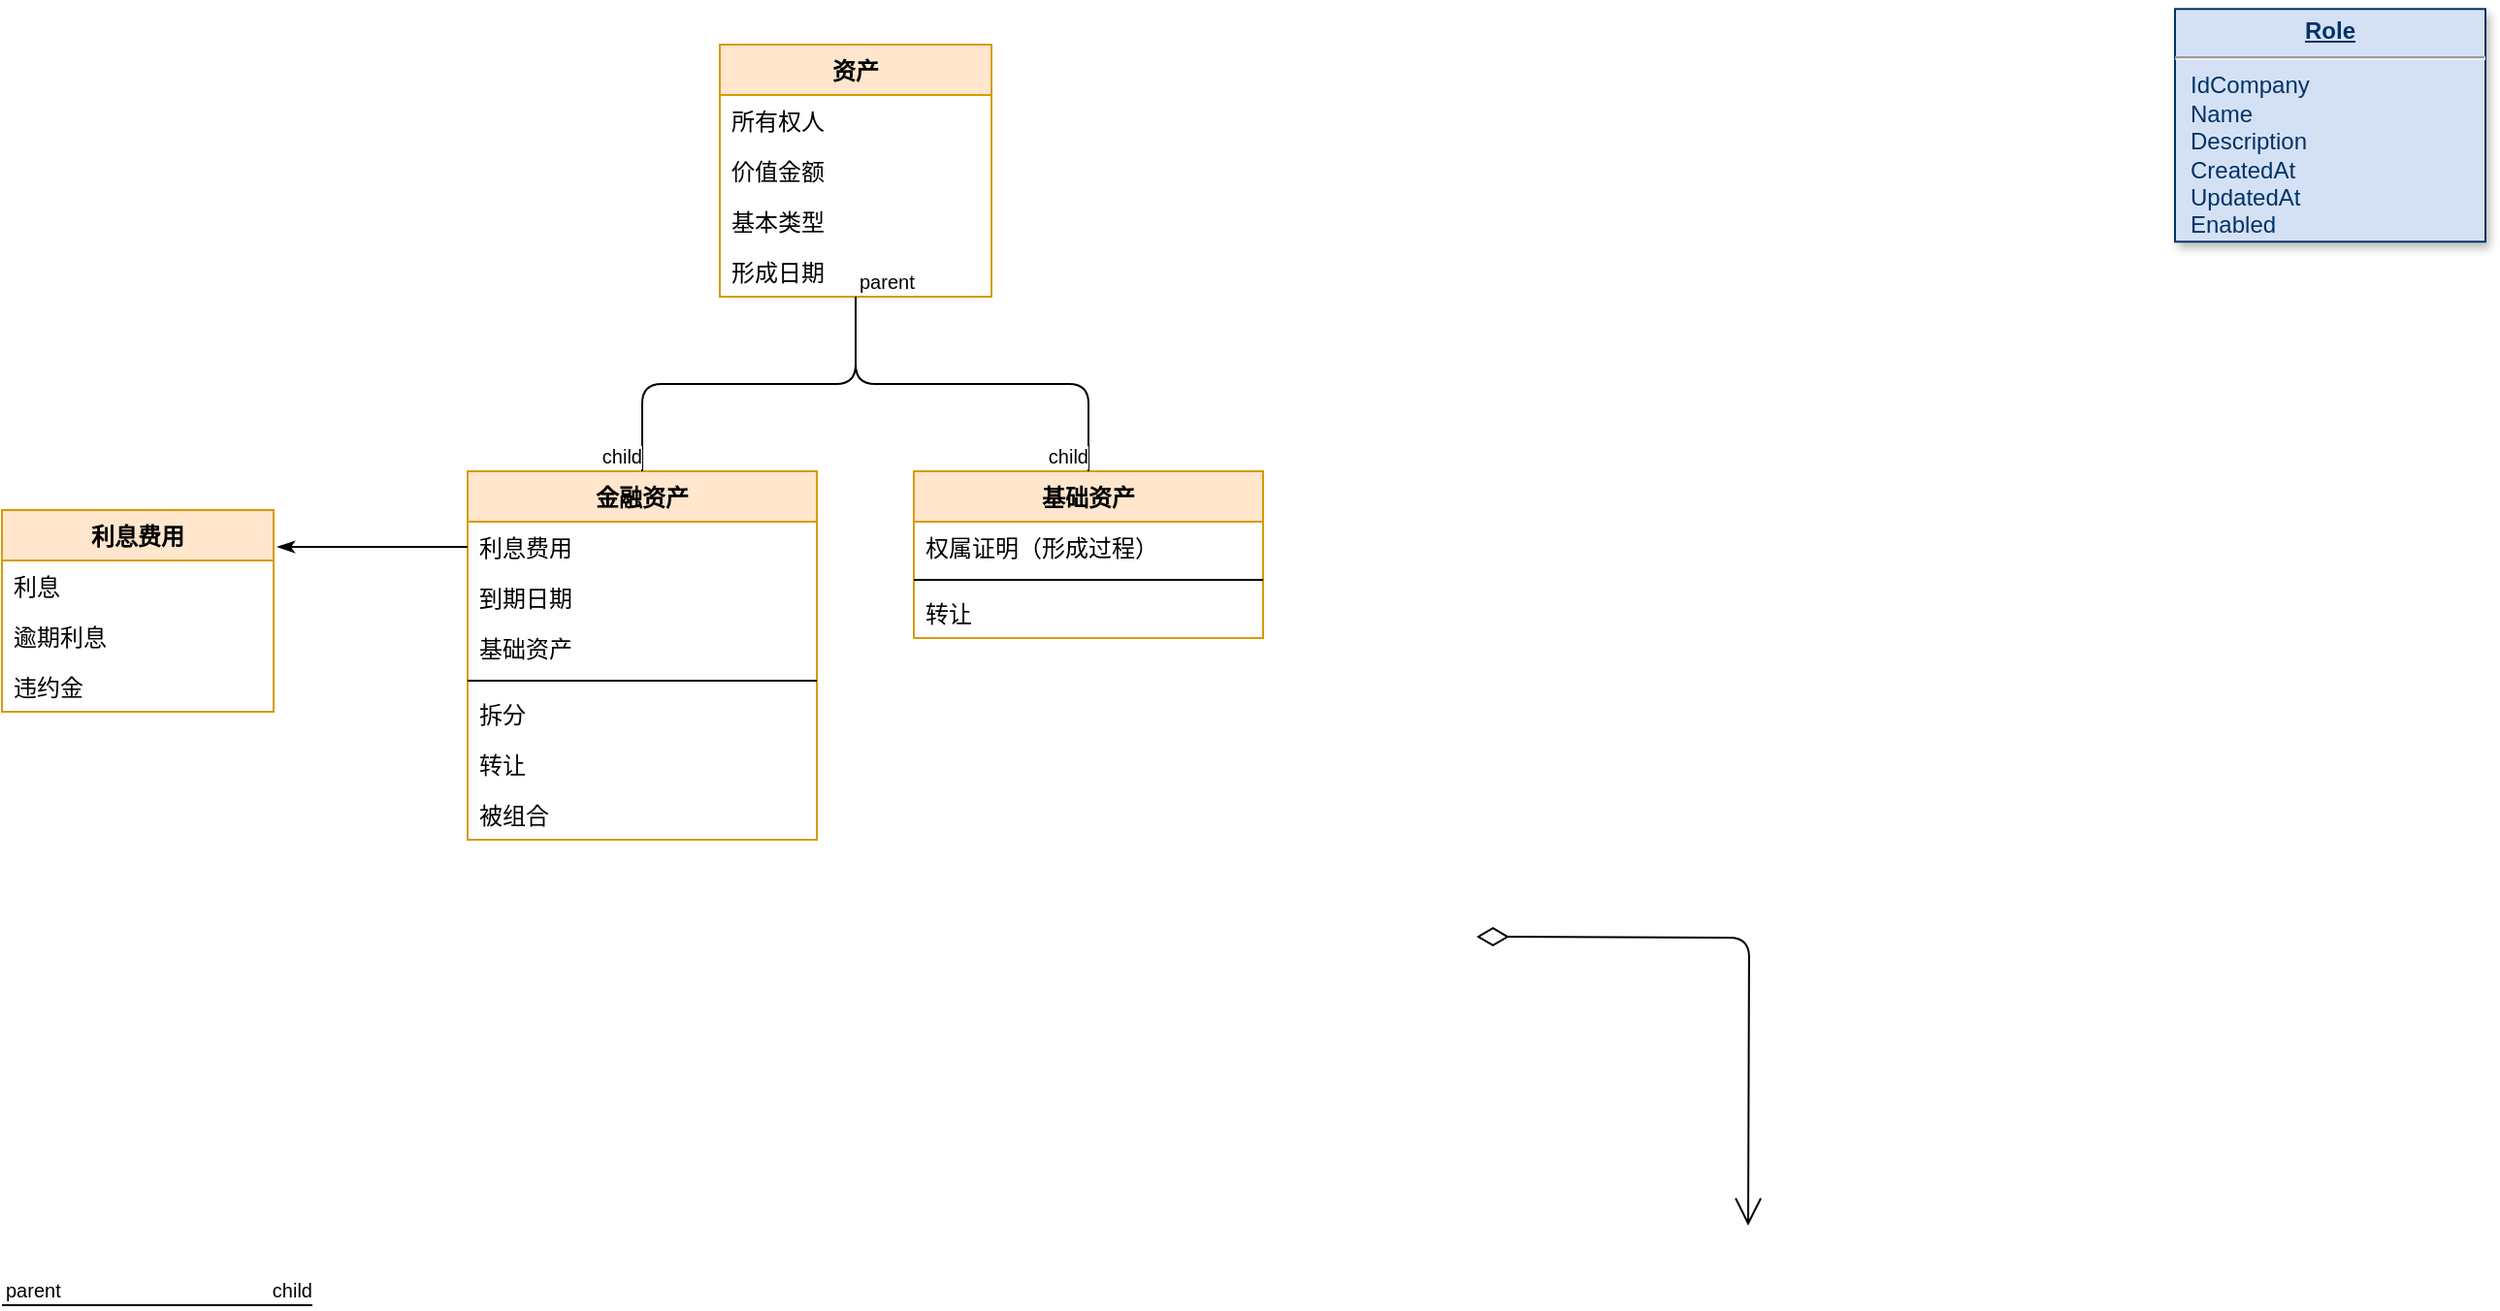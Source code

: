 <mxfile version="12.2.3" type="github" pages="1">
  <diagram name="Page-1" id="efa7a0a1-bf9b-a30e-e6df-94a7791c09e9">
    <mxGraphModel dx="1408" dy="748" grid="1" gridSize="10" guides="1" tooltips="1" connect="1" arrows="1" fold="1" page="1" pageScale="1" pageWidth="826" pageHeight="1169" background="#ffffff" math="0" shadow="0">
      <root>
        <mxCell id="0"/>
        <mxCell id="1" parent="0"/>
        <mxCell id="19" value="&lt;p style=&quot;margin: 0px; margin-top: 4px; text-align: center; text-decoration: underline;&quot;&gt;&lt;strong&gt;Role&lt;/strong&gt;&lt;/p&gt;&lt;hr /&gt;&lt;p style=&quot;margin: 0px; margin-left: 8px;&quot;&gt;IdCompany&lt;br /&gt;Name&lt;/p&gt;&lt;p style=&quot;margin: 0px; margin-left: 8px;&quot;&gt;Description&lt;/p&gt;&lt;p style=&quot;margin: 0px; margin-left: 8px;&quot;&gt;CreatedAt&lt;/p&gt;&lt;p style=&quot;margin: 0px; margin-left: 8px;&quot;&gt;UpdatedAt&lt;/p&gt;&lt;p style=&quot;margin: 0px; margin-left: 8px;&quot;&gt;Enabled&lt;/p&gt;" style="verticalAlign=top;align=left;overflow=fill;fontSize=12;fontFamily=Helvetica;html=1;strokeColor=#003366;shadow=1;fillColor=#D4E1F5;fontColor=#003366" parent="1" vertex="1">
          <mxGeometry x="1250" y="31.64" width="160" height="120" as="geometry"/>
        </mxCell>
        <mxCell id="87" value="" style="endArrow=open;endSize=12;startArrow=diamondThin;startSize=14;startFill=0;edgeStyle=orthogonalEdgeStyle" parent="1" edge="1">
          <mxGeometry x="739.36" y="98" as="geometry">
            <mxPoint x="890" y="510" as="sourcePoint"/>
            <mxPoint x="1030" y="659" as="targetPoint"/>
          </mxGeometry>
        </mxCell>
        <mxCell id="mFrcGXmvNNSy26O47ntU-120" value="利息费用" style="swimlane;fontStyle=1;childLayout=stackLayout;horizontal=1;startSize=26;fillColor=#ffe6cc;horizontalStack=0;resizeParent=1;resizeParentMax=0;resizeLast=0;collapsible=1;marginBottom=0;align=center;html=0;strokeColor=#d79b00;" vertex="1" parent="1">
          <mxGeometry x="130" y="290" width="140" height="104" as="geometry">
            <mxRectangle x="220" y="610" width="80" height="26" as="alternateBounds"/>
          </mxGeometry>
        </mxCell>
        <mxCell id="mFrcGXmvNNSy26O47ntU-121" value="利息" style="text;strokeColor=none;fillColor=none;align=left;verticalAlign=top;spacingLeft=4;spacingRight=4;overflow=hidden;rotatable=0;points=[[0,0.5],[1,0.5]];portConstraint=eastwest;" vertex="1" parent="mFrcGXmvNNSy26O47ntU-120">
          <mxGeometry y="26" width="140" height="26" as="geometry"/>
        </mxCell>
        <mxCell id="mFrcGXmvNNSy26O47ntU-122" value="逾期利息" style="text;strokeColor=none;fillColor=none;align=left;verticalAlign=top;spacingLeft=4;spacingRight=4;overflow=hidden;rotatable=0;points=[[0,0.5],[1,0.5]];portConstraint=eastwest;" vertex="1" parent="mFrcGXmvNNSy26O47ntU-120">
          <mxGeometry y="52" width="140" height="26" as="geometry"/>
        </mxCell>
        <mxCell id="mFrcGXmvNNSy26O47ntU-123" value="违约金" style="text;strokeColor=none;fillColor=none;align=left;verticalAlign=top;spacingLeft=4;spacingRight=4;overflow=hidden;rotatable=0;points=[[0,0.5],[1,0.5]];portConstraint=eastwest;" vertex="1" parent="mFrcGXmvNNSy26O47ntU-120">
          <mxGeometry y="78" width="140" height="26" as="geometry"/>
        </mxCell>
        <mxCell id="mFrcGXmvNNSy26O47ntU-128" value="资产" style="swimlane;fontStyle=1;childLayout=stackLayout;horizontal=1;startSize=26;fillColor=#ffe6cc;horizontalStack=0;resizeParent=1;resizeParentMax=0;resizeLast=0;collapsible=1;marginBottom=0;align=center;html=0;strokeColor=#d79b00;" vertex="1" parent="1">
          <mxGeometry x="500" y="50" width="140" height="130" as="geometry"/>
        </mxCell>
        <mxCell id="mFrcGXmvNNSy26O47ntU-129" value="所有权人" style="text;strokeColor=none;fillColor=none;align=left;verticalAlign=top;spacingLeft=4;spacingRight=4;overflow=hidden;rotatable=0;points=[[0,0.5],[1,0.5]];portConstraint=eastwest;" vertex="1" parent="mFrcGXmvNNSy26O47ntU-128">
          <mxGeometry y="26" width="140" height="26" as="geometry"/>
        </mxCell>
        <mxCell id="mFrcGXmvNNSy26O47ntU-130" value="价值金额" style="text;strokeColor=none;fillColor=none;align=left;verticalAlign=top;spacingLeft=4;spacingRight=4;overflow=hidden;rotatable=0;points=[[0,0.5],[1,0.5]];portConstraint=eastwest;" vertex="1" parent="mFrcGXmvNNSy26O47ntU-128">
          <mxGeometry y="52" width="140" height="26" as="geometry"/>
        </mxCell>
        <mxCell id="mFrcGXmvNNSy26O47ntU-131" value="基本类型" style="text;strokeColor=none;fillColor=none;align=left;verticalAlign=top;spacingLeft=4;spacingRight=4;overflow=hidden;rotatable=0;points=[[0,0.5],[1,0.5]];portConstraint=eastwest;" vertex="1" parent="mFrcGXmvNNSy26O47ntU-128">
          <mxGeometry y="78" width="140" height="26" as="geometry"/>
        </mxCell>
        <mxCell id="mFrcGXmvNNSy26O47ntU-141" value="形成日期" style="text;strokeColor=none;fillColor=none;align=left;verticalAlign=top;spacingLeft=4;spacingRight=4;overflow=hidden;rotatable=0;points=[[0,0.5],[1,0.5]];portConstraint=eastwest;" vertex="1" parent="mFrcGXmvNNSy26O47ntU-128">
          <mxGeometry y="104" width="140" height="26" as="geometry"/>
        </mxCell>
        <object label="金融资产" id="mFrcGXmvNNSy26O47ntU-132">
          <mxCell style="swimlane;fontStyle=1;align=center;verticalAlign=top;childLayout=stackLayout;horizontal=1;startSize=26;horizontalStack=0;resizeParent=1;resizeParentMax=0;resizeLast=0;collapsible=1;marginBottom=0;html=0;shadow=0;glass=0;comic=0;fillColor=#ffe6cc;strokeColor=#d79b00;" vertex="1" parent="1">
            <mxGeometry x="370" y="270" width="180" height="190" as="geometry"/>
          </mxCell>
        </object>
        <mxCell id="mFrcGXmvNNSy26O47ntU-133" value="利息费用" style="text;strokeColor=none;fillColor=none;align=left;verticalAlign=top;spacingLeft=4;spacingRight=4;overflow=hidden;rotatable=0;points=[[0,0.5],[1,0.5]];portConstraint=eastwest;" vertex="1" parent="mFrcGXmvNNSy26O47ntU-132">
          <mxGeometry y="26" width="180" height="26" as="geometry"/>
        </mxCell>
        <mxCell id="mFrcGXmvNNSy26O47ntU-139" value="到期日期" style="text;strokeColor=none;fillColor=none;align=left;verticalAlign=top;spacingLeft=4;spacingRight=4;overflow=hidden;rotatable=0;points=[[0,0.5],[1,0.5]];portConstraint=eastwest;" vertex="1" parent="mFrcGXmvNNSy26O47ntU-132">
          <mxGeometry y="52" width="180" height="26" as="geometry"/>
        </mxCell>
        <mxCell id="mFrcGXmvNNSy26O47ntU-152" value="基础资产" style="text;strokeColor=none;fillColor=none;align=left;verticalAlign=top;spacingLeft=4;spacingRight=4;overflow=hidden;rotatable=0;points=[[0,0.5],[1,0.5]];portConstraint=eastwest;" vertex="1" parent="mFrcGXmvNNSy26O47ntU-132">
          <mxGeometry y="78" width="180" height="26" as="geometry"/>
        </mxCell>
        <mxCell id="mFrcGXmvNNSy26O47ntU-134" value="" style="line;strokeWidth=1;fillColor=none;align=left;verticalAlign=middle;spacingTop=-1;spacingLeft=3;spacingRight=3;rotatable=0;labelPosition=right;points=[];portConstraint=eastwest;" vertex="1" parent="mFrcGXmvNNSy26O47ntU-132">
          <mxGeometry y="104" width="180" height="8" as="geometry"/>
        </mxCell>
        <mxCell id="mFrcGXmvNNSy26O47ntU-135" value="拆分" style="text;strokeColor=none;fillColor=none;align=left;verticalAlign=top;spacingLeft=4;spacingRight=4;overflow=hidden;rotatable=0;points=[[0,0.5],[1,0.5]];portConstraint=eastwest;" vertex="1" parent="mFrcGXmvNNSy26O47ntU-132">
          <mxGeometry y="112" width="180" height="26" as="geometry"/>
        </mxCell>
        <mxCell id="mFrcGXmvNNSy26O47ntU-154" value="转让" style="text;strokeColor=none;fillColor=none;align=left;verticalAlign=top;spacingLeft=4;spacingRight=4;overflow=hidden;rotatable=0;points=[[0,0.5],[1,0.5]];portConstraint=eastwest;" vertex="1" parent="mFrcGXmvNNSy26O47ntU-132">
          <mxGeometry y="138" width="180" height="26" as="geometry"/>
        </mxCell>
        <mxCell id="mFrcGXmvNNSy26O47ntU-153" value="被组合" style="text;strokeColor=none;fillColor=none;align=left;verticalAlign=top;spacingLeft=4;spacingRight=4;overflow=hidden;rotatable=0;points=[[0,0.5],[1,0.5]];portConstraint=eastwest;" vertex="1" parent="mFrcGXmvNNSy26O47ntU-132">
          <mxGeometry y="164" width="180" height="26" as="geometry"/>
        </mxCell>
        <mxCell id="mFrcGXmvNNSy26O47ntU-143" value="" style="endArrow=none;html=1;edgeStyle=orthogonalEdgeStyle;entryX=0.5;entryY=0;entryDx=0;entryDy=0;" edge="1" parent="1" source="mFrcGXmvNNSy26O47ntU-128" target="mFrcGXmvNNSy26O47ntU-132">
          <mxGeometry relative="1" as="geometry">
            <mxPoint x="470" y="220" as="sourcePoint"/>
            <mxPoint x="650" y="230" as="targetPoint"/>
          </mxGeometry>
        </mxCell>
        <mxCell id="mFrcGXmvNNSy26O47ntU-144" value="parent" style="resizable=0;html=1;align=left;verticalAlign=bottom;labelBackgroundColor=#ffffff;fontSize=10;" connectable="0" vertex="1" parent="mFrcGXmvNNSy26O47ntU-143">
          <mxGeometry x="-1" relative="1" as="geometry"/>
        </mxCell>
        <mxCell id="mFrcGXmvNNSy26O47ntU-145" value="child" style="resizable=0;html=1;align=right;verticalAlign=bottom;labelBackgroundColor=#ffffff;fontSize=10;" connectable="0" vertex="1" parent="mFrcGXmvNNSy26O47ntU-143">
          <mxGeometry x="1" relative="1" as="geometry"/>
        </mxCell>
        <mxCell id="mFrcGXmvNNSy26O47ntU-151" style="edgeStyle=orthogonalEdgeStyle;rounded=0;orthogonalLoop=1;jettySize=auto;html=1;entryX=1.014;entryY=0.183;entryDx=0;entryDy=0;entryPerimeter=0;endArrow=classicThin;endFill=1;" edge="1" parent="1" source="mFrcGXmvNNSy26O47ntU-133" target="mFrcGXmvNNSy26O47ntU-120">
          <mxGeometry relative="1" as="geometry"/>
        </mxCell>
        <object label="基础资产" id="mFrcGXmvNNSy26O47ntU-155">
          <mxCell style="swimlane;fontStyle=1;align=center;verticalAlign=top;childLayout=stackLayout;horizontal=1;startSize=26;horizontalStack=0;resizeParent=1;resizeParentMax=0;resizeLast=0;collapsible=1;marginBottom=0;html=0;shadow=0;glass=0;comic=0;fillColor=#ffe6cc;strokeColor=#d79b00;" vertex="1" parent="1">
            <mxGeometry x="600" y="270" width="180" height="86" as="geometry"/>
          </mxCell>
        </object>
        <mxCell id="mFrcGXmvNNSy26O47ntU-157" value="权属证明（形成过程）" style="text;strokeColor=none;fillColor=none;align=left;verticalAlign=top;spacingLeft=4;spacingRight=4;overflow=hidden;rotatable=0;points=[[0,0.5],[1,0.5]];portConstraint=eastwest;" vertex="1" parent="mFrcGXmvNNSy26O47ntU-155">
          <mxGeometry y="26" width="180" height="26" as="geometry"/>
        </mxCell>
        <mxCell id="mFrcGXmvNNSy26O47ntU-159" value="" style="line;strokeWidth=1;fillColor=none;align=left;verticalAlign=middle;spacingTop=-1;spacingLeft=3;spacingRight=3;rotatable=0;labelPosition=right;points=[];portConstraint=eastwest;" vertex="1" parent="mFrcGXmvNNSy26O47ntU-155">
          <mxGeometry y="52" width="180" height="8" as="geometry"/>
        </mxCell>
        <mxCell id="mFrcGXmvNNSy26O47ntU-161" value="转让" style="text;strokeColor=none;fillColor=none;align=left;verticalAlign=top;spacingLeft=4;spacingRight=4;overflow=hidden;rotatable=0;points=[[0,0.5],[1,0.5]];portConstraint=eastwest;" vertex="1" parent="mFrcGXmvNNSy26O47ntU-155">
          <mxGeometry y="60" width="180" height="26" as="geometry"/>
        </mxCell>
        <mxCell id="mFrcGXmvNNSy26O47ntU-163" value="" style="endArrow=none;html=1;edgeStyle=orthogonalEdgeStyle;" edge="1" parent="1">
          <mxGeometry relative="1" as="geometry">
            <mxPoint x="130" y="700" as="sourcePoint"/>
            <mxPoint x="290" y="700" as="targetPoint"/>
          </mxGeometry>
        </mxCell>
        <mxCell id="mFrcGXmvNNSy26O47ntU-164" value="parent" style="resizable=0;html=1;align=left;verticalAlign=bottom;labelBackgroundColor=#ffffff;fontSize=10;" connectable="0" vertex="1" parent="mFrcGXmvNNSy26O47ntU-163">
          <mxGeometry x="-1" relative="1" as="geometry"/>
        </mxCell>
        <mxCell id="mFrcGXmvNNSy26O47ntU-165" value="child" style="resizable=0;html=1;align=right;verticalAlign=bottom;labelBackgroundColor=#ffffff;fontSize=10;" connectable="0" vertex="1" parent="mFrcGXmvNNSy26O47ntU-163">
          <mxGeometry x="1" relative="1" as="geometry"/>
        </mxCell>
        <mxCell id="mFrcGXmvNNSy26O47ntU-166" value="" style="endArrow=none;html=1;edgeStyle=orthogonalEdgeStyle;" edge="1" parent="1" source="mFrcGXmvNNSy26O47ntU-128" target="mFrcGXmvNNSy26O47ntU-155">
          <mxGeometry relative="1" as="geometry">
            <mxPoint x="610" y="230" as="sourcePoint"/>
            <mxPoint x="770" y="230" as="targetPoint"/>
          </mxGeometry>
        </mxCell>
        <mxCell id="mFrcGXmvNNSy26O47ntU-167" value="parent" style="resizable=0;html=1;align=left;verticalAlign=bottom;labelBackgroundColor=#ffffff;fontSize=10;" connectable="0" vertex="1" parent="mFrcGXmvNNSy26O47ntU-166">
          <mxGeometry x="-1" relative="1" as="geometry"/>
        </mxCell>
        <mxCell id="mFrcGXmvNNSy26O47ntU-168" value="child" style="resizable=0;html=1;align=right;verticalAlign=bottom;labelBackgroundColor=#ffffff;fontSize=10;" connectable="0" vertex="1" parent="mFrcGXmvNNSy26O47ntU-166">
          <mxGeometry x="1" relative="1" as="geometry"/>
        </mxCell>
      </root>
    </mxGraphModel>
  </diagram>
</mxfile>
